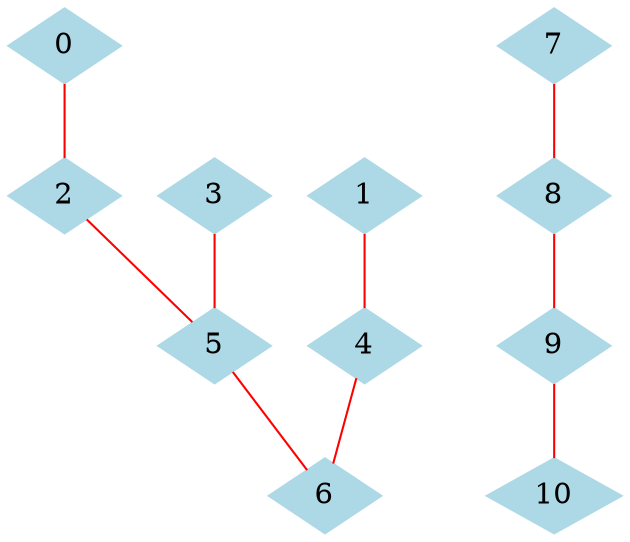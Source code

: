 graph G {
  node [shape=diamond, style=filled, color=lightblue];
  edge [color=red];
  0;
  2;
  5;
  3;
  6;
  4;
  1;
  9;
  8;
  7;
  10;
  9 -- 10;
  4 -- 6;
  1 -- 4;
  0 -- 2;
  8 -- 9;
  5 -- 6;
  7 -- 8;
  2 -- 5;
  3 -- 5;
}
